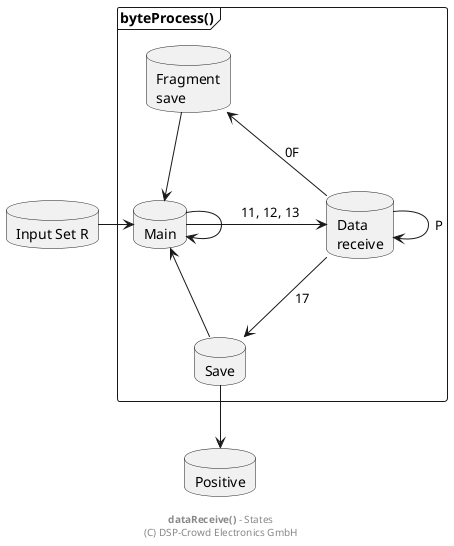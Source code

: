 
@startuml

' skinparam linetype ortho

database "Input Set R" as sIn
database "Positive" as sPos

frame "byteProcess()" as pRcv {

  database "Main" as sMain

  database "Data\nreceive" as sRcv
  database "Save" as sSave
  database "Fragment\nsave" as sFrag
}

sIn -> sMain

sMain --> sMain

sFrag --> sMain
sFrag <-- sRcv : 0F

sMain -> sRcv : "\t11, 12, 13"

sMain <-- sSave
sRcv --> sSave : 17
sRcv --> sRcv : P

sSave --> sPos

footer **dataReceive()** - States\n(C) DSP-Crowd Electronics GmbH

@enduml

